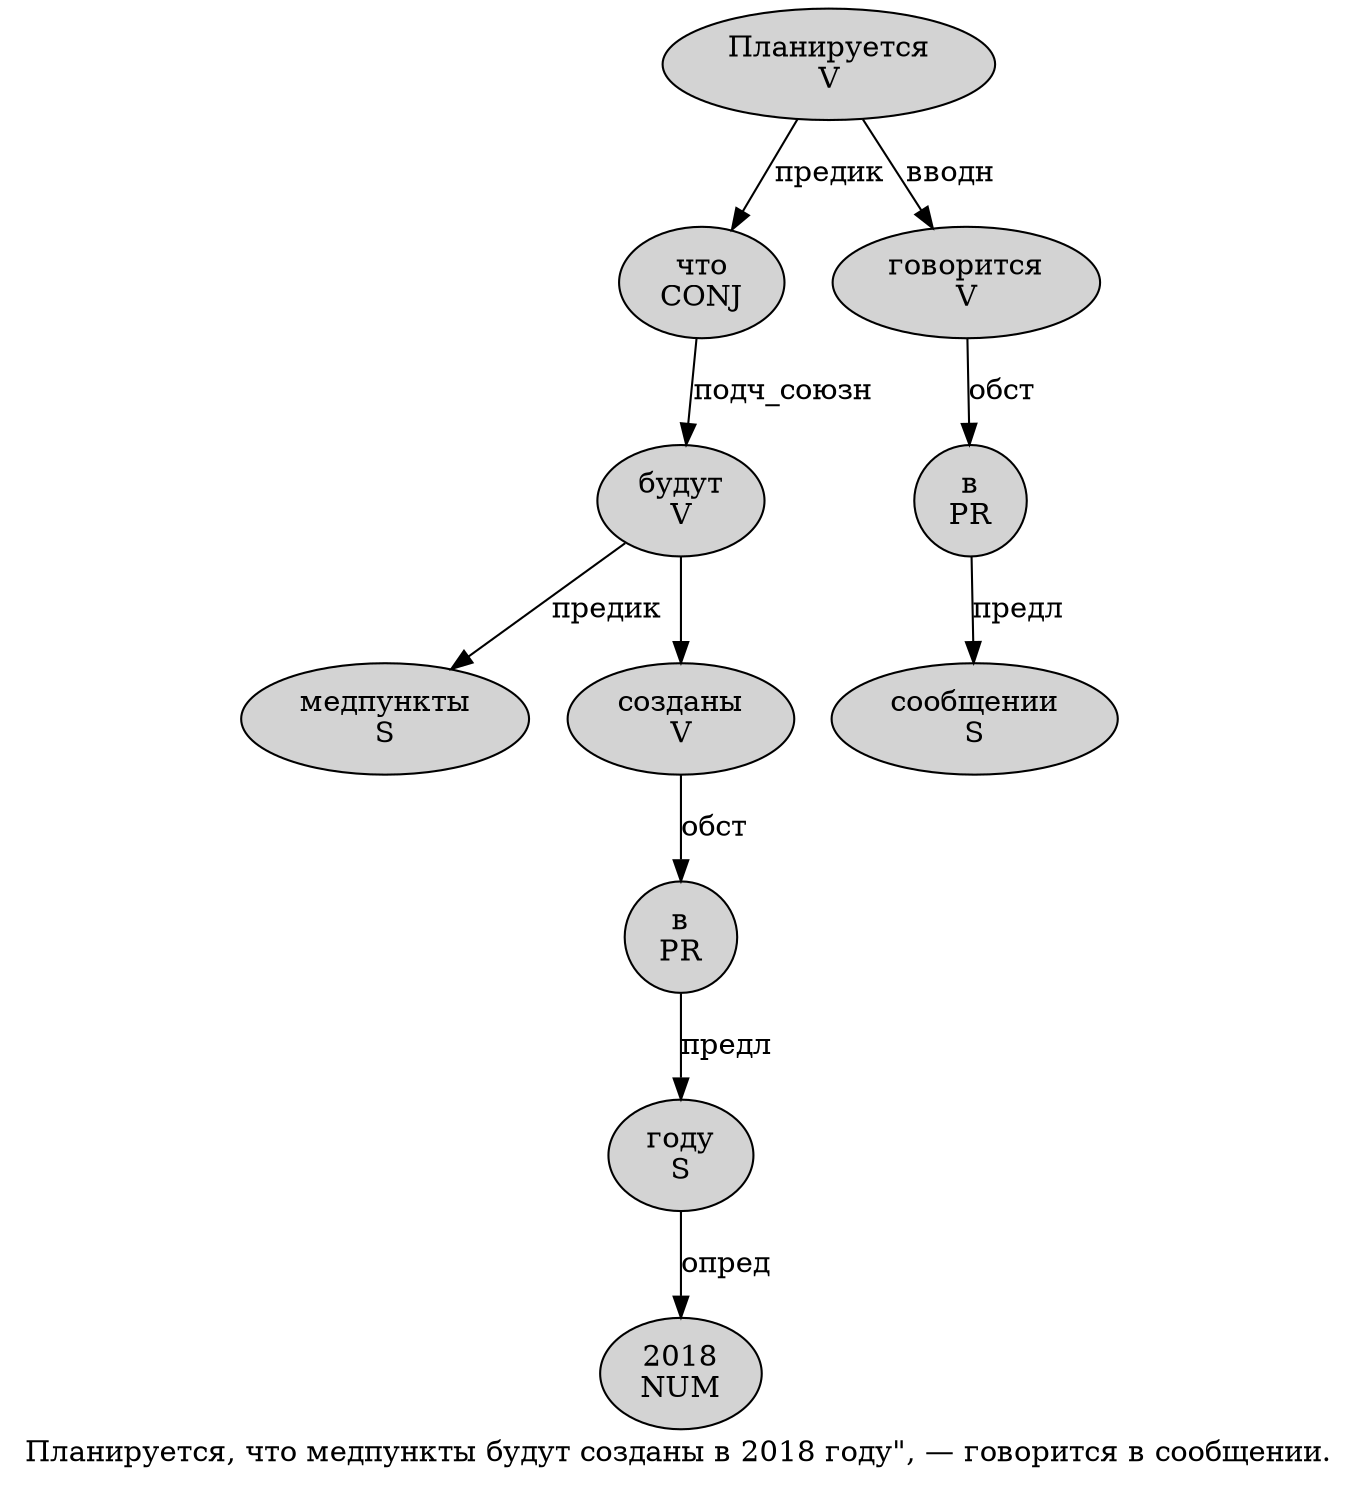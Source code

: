 digraph SENTENCE_264 {
	graph [label="Планируется, что медпункты будут созданы в 2018 году\", — говорится в сообщении."]
	node [style=filled]
		0 [label="Планируется
V" color="" fillcolor=lightgray penwidth=1 shape=ellipse]
		2 [label="что
CONJ" color="" fillcolor=lightgray penwidth=1 shape=ellipse]
		3 [label="медпункты
S" color="" fillcolor=lightgray penwidth=1 shape=ellipse]
		4 [label="будут
V" color="" fillcolor=lightgray penwidth=1 shape=ellipse]
		5 [label="созданы
V" color="" fillcolor=lightgray penwidth=1 shape=ellipse]
		6 [label="в
PR" color="" fillcolor=lightgray penwidth=1 shape=ellipse]
		7 [label="2018
NUM" color="" fillcolor=lightgray penwidth=1 shape=ellipse]
		8 [label="году
S" color="" fillcolor=lightgray penwidth=1 shape=ellipse]
		12 [label="говорится
V" color="" fillcolor=lightgray penwidth=1 shape=ellipse]
		13 [label="в
PR" color="" fillcolor=lightgray penwidth=1 shape=ellipse]
		14 [label="сообщении
S" color="" fillcolor=lightgray penwidth=1 shape=ellipse]
			6 -> 8 [label="предл"]
			2 -> 4 [label="подч_союзн"]
			5 -> 6 [label="обст"]
			12 -> 13 [label="обст"]
			0 -> 2 [label="предик"]
			0 -> 12 [label="вводн"]
			13 -> 14 [label="предл"]
			8 -> 7 [label="опред"]
			4 -> 3 [label="предик"]
			4 -> 5
}